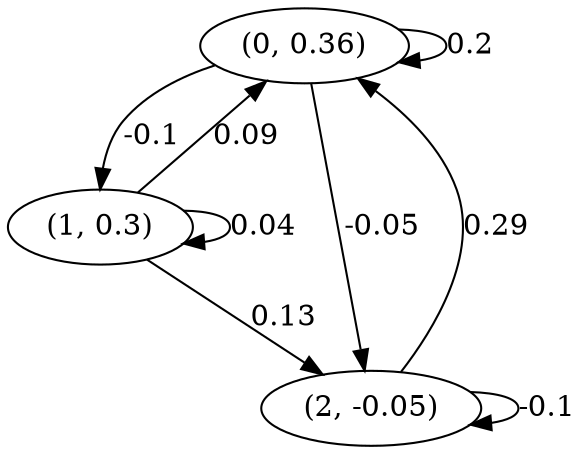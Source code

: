digraph {
    0 [ label = "(0, 0.36)" ]
    1 [ label = "(1, 0.3)" ]
    2 [ label = "(2, -0.05)" ]
    0 -> 0 [ label = "0.2" ]
    1 -> 1 [ label = "0.04" ]
    2 -> 2 [ label = "-0.1" ]
    1 -> 0 [ label = "0.09" ]
    2 -> 0 [ label = "0.29" ]
    0 -> 1 [ label = "-0.1" ]
    0 -> 2 [ label = "-0.05" ]
    1 -> 2 [ label = "0.13" ]
}

